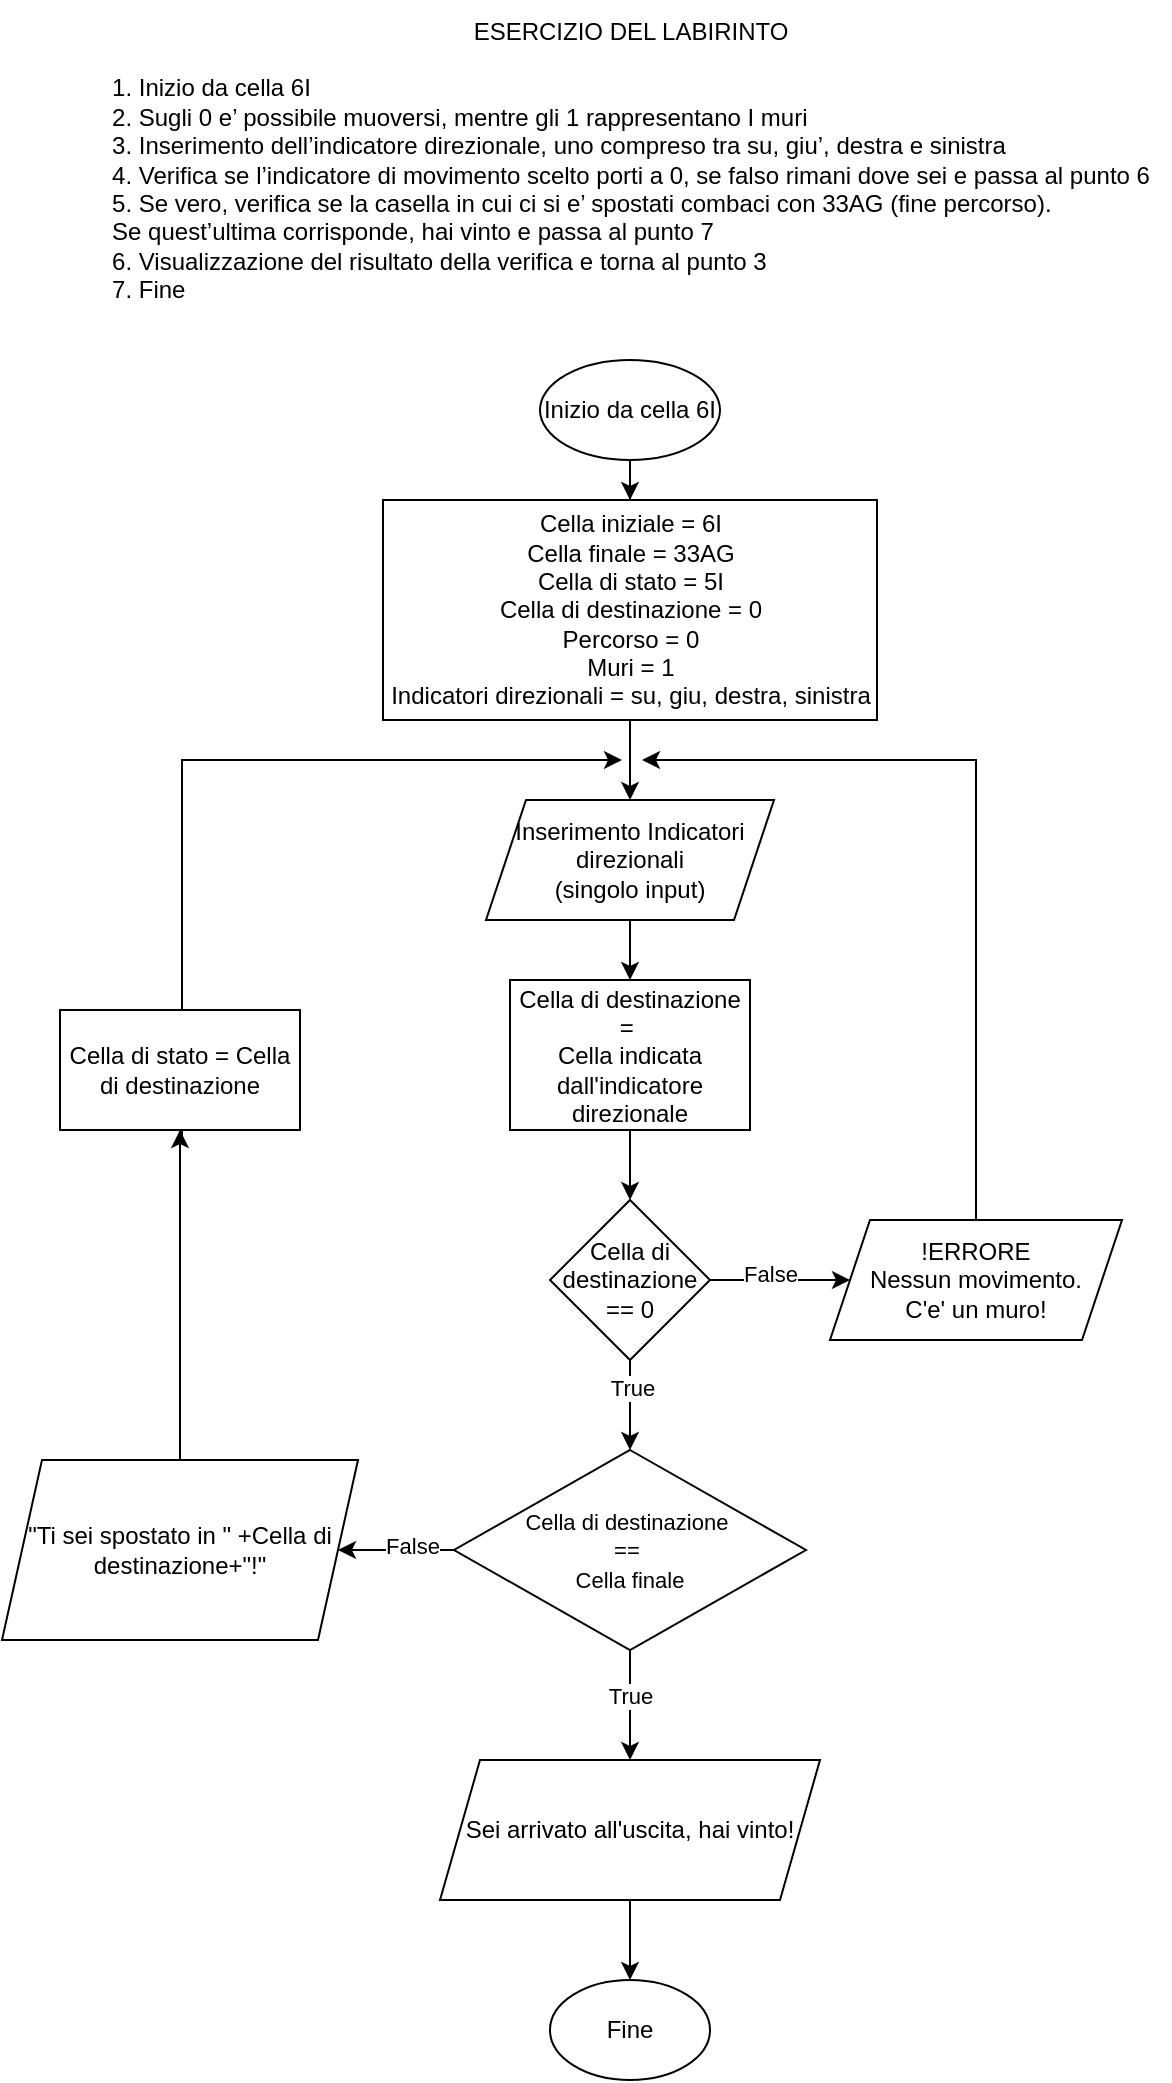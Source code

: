 <mxfile version="24.7.17">
  <diagram id="C5RBs43oDa-KdzZeNtuy" name="Page-1">
    <mxGraphModel dx="1803" dy="1021" grid="1" gridSize="10" guides="1" tooltips="1" connect="1" arrows="1" fold="1" page="1" pageScale="1" pageWidth="827" pageHeight="1169" math="0" shadow="0">
      <root>
        <mxCell id="WIyWlLk6GJQsqaUBKTNV-0" />
        <mxCell id="WIyWlLk6GJQsqaUBKTNV-1" parent="WIyWlLk6GJQsqaUBKTNV-0" />
        <mxCell id="wpcpHTcB4ovZIHiMq7sZ-0" value="&lt;div&gt;ESERCIZIO DEL LABIRINTO&lt;/div&gt;&lt;div&gt;&lt;br&gt;&lt;/div&gt;&lt;div style=&quot;text-align: left;&quot;&gt;&lt;span style=&quot;background-color: initial;&quot;&gt;1. Inizio da cella 6I&lt;/span&gt;&lt;/div&gt;&lt;div style=&quot;text-align: left;&quot;&gt;2. Sugli 0 e’ possibile muoversi, mentre gli 1 rappresentano I muri&lt;/div&gt;&lt;div style=&quot;text-align: left;&quot;&gt;3. Inserimento dell’indicatore direzionale, uno compreso tra su, giu’, destra e sinistra&lt;br&gt;&lt;/div&gt;&lt;div style=&quot;text-align: left;&quot;&gt;4. Verifica se l’indicatore di movimento scelto porti a 0, se falso rimani dove sei e passa al punto 6&lt;br&gt;&lt;/div&gt;&lt;div style=&quot;text-align: left;&quot;&gt;5. Se vero, verifica se la casella in cui ci si e’ spostati combaci con 33AG (fine percorso).&amp;nbsp;&lt;/div&gt;&lt;div style=&quot;text-align: left;&quot;&gt;Se quest’ultima corrisponde, hai vinto e passa al punto 7&lt;br&gt;&lt;/div&gt;&lt;div style=&quot;text-align: left;&quot;&gt;6. Visualizzazione del risultato della verifica e torna al punto 3&lt;br&gt;&lt;/div&gt;&lt;div style=&quot;text-align: left;&quot;&gt;7. Fine&lt;br&gt;&lt;/div&gt;" style="text;html=1;align=center;verticalAlign=middle;resizable=0;points=[];autosize=1;strokeColor=none;fillColor=none;" vertex="1" parent="WIyWlLk6GJQsqaUBKTNV-1">
          <mxGeometry x="144" y="50" width="540" height="160" as="geometry" />
        </mxCell>
        <mxCell id="wpcpHTcB4ovZIHiMq7sZ-3" value="" style="edgeStyle=orthogonalEdgeStyle;rounded=0;orthogonalLoop=1;jettySize=auto;html=1;" edge="1" parent="WIyWlLk6GJQsqaUBKTNV-1" source="wpcpHTcB4ovZIHiMq7sZ-1" target="wpcpHTcB4ovZIHiMq7sZ-2">
          <mxGeometry relative="1" as="geometry" />
        </mxCell>
        <mxCell id="wpcpHTcB4ovZIHiMq7sZ-1" value="Inizio da cella 6I" style="ellipse;whiteSpace=wrap;html=1;" vertex="1" parent="WIyWlLk6GJQsqaUBKTNV-1">
          <mxGeometry x="369" y="230" width="90" height="50" as="geometry" />
        </mxCell>
        <mxCell id="wpcpHTcB4ovZIHiMq7sZ-5" value="" style="edgeStyle=orthogonalEdgeStyle;rounded=0;orthogonalLoop=1;jettySize=auto;html=1;" edge="1" parent="WIyWlLk6GJQsqaUBKTNV-1" source="wpcpHTcB4ovZIHiMq7sZ-2" target="wpcpHTcB4ovZIHiMq7sZ-4">
          <mxGeometry relative="1" as="geometry" />
        </mxCell>
        <mxCell id="wpcpHTcB4ovZIHiMq7sZ-2" value="Cella iniziale = 6I&lt;div&gt;Cella finale = 33AG&lt;/div&gt;&lt;div&gt;Cella di stato = 5I&lt;/div&gt;&lt;div&gt;Cella di destinazione = 0&lt;/div&gt;&lt;div&gt;Percorso = 0&lt;/div&gt;&lt;div&gt;Muri = 1&lt;/div&gt;&lt;div&gt;Indicatori direzionali = su, giu, destra, sinistra&lt;/div&gt;" style="whiteSpace=wrap;html=1;" vertex="1" parent="WIyWlLk6GJQsqaUBKTNV-1">
          <mxGeometry x="290.5" y="300" width="247" height="110" as="geometry" />
        </mxCell>
        <mxCell id="wpcpHTcB4ovZIHiMq7sZ-9" value="" style="edgeStyle=orthogonalEdgeStyle;rounded=0;orthogonalLoop=1;jettySize=auto;html=1;" edge="1" parent="WIyWlLk6GJQsqaUBKTNV-1" source="wpcpHTcB4ovZIHiMq7sZ-4" target="wpcpHTcB4ovZIHiMq7sZ-8">
          <mxGeometry relative="1" as="geometry" />
        </mxCell>
        <mxCell id="wpcpHTcB4ovZIHiMq7sZ-4" value="Inserimento Indicatori direzionali&lt;div&gt;(singolo input)&lt;/div&gt;" style="shape=parallelogram;perimeter=parallelogramPerimeter;whiteSpace=wrap;html=1;fixedSize=1;" vertex="1" parent="WIyWlLk6GJQsqaUBKTNV-1">
          <mxGeometry x="342" y="450" width="144" height="60" as="geometry" />
        </mxCell>
        <mxCell id="wpcpHTcB4ovZIHiMq7sZ-11" value="" style="edgeStyle=orthogonalEdgeStyle;rounded=0;orthogonalLoop=1;jettySize=auto;html=1;" edge="1" parent="WIyWlLk6GJQsqaUBKTNV-1" source="wpcpHTcB4ovZIHiMq7sZ-8" target="wpcpHTcB4ovZIHiMq7sZ-10">
          <mxGeometry relative="1" as="geometry" />
        </mxCell>
        <mxCell id="wpcpHTcB4ovZIHiMq7sZ-8" value="Cella di destinazione =&amp;nbsp;&lt;div&gt;Cella indicata dall&#39;indicatore direzionale&lt;/div&gt;" style="whiteSpace=wrap;html=1;" vertex="1" parent="WIyWlLk6GJQsqaUBKTNV-1">
          <mxGeometry x="354" y="540" width="120" height="75" as="geometry" />
        </mxCell>
        <mxCell id="wpcpHTcB4ovZIHiMq7sZ-13" value="" style="edgeStyle=orthogonalEdgeStyle;rounded=0;orthogonalLoop=1;jettySize=auto;html=1;" edge="1" parent="WIyWlLk6GJQsqaUBKTNV-1" source="wpcpHTcB4ovZIHiMq7sZ-10" target="wpcpHTcB4ovZIHiMq7sZ-12">
          <mxGeometry relative="1" as="geometry" />
        </mxCell>
        <mxCell id="wpcpHTcB4ovZIHiMq7sZ-14" value="False" style="edgeLabel;html=1;align=center;verticalAlign=middle;resizable=0;points=[];" vertex="1" connectable="0" parent="wpcpHTcB4ovZIHiMq7sZ-13">
          <mxGeometry x="-0.155" y="3" relative="1" as="geometry">
            <mxPoint as="offset" />
          </mxGeometry>
        </mxCell>
        <mxCell id="wpcpHTcB4ovZIHiMq7sZ-17" value="" style="edgeStyle=orthogonalEdgeStyle;rounded=0;orthogonalLoop=1;jettySize=auto;html=1;" edge="1" parent="WIyWlLk6GJQsqaUBKTNV-1" source="wpcpHTcB4ovZIHiMq7sZ-10" target="wpcpHTcB4ovZIHiMq7sZ-16">
          <mxGeometry relative="1" as="geometry" />
        </mxCell>
        <mxCell id="wpcpHTcB4ovZIHiMq7sZ-18" value="True" style="edgeLabel;html=1;align=center;verticalAlign=middle;resizable=0;points=[];" vertex="1" connectable="0" parent="wpcpHTcB4ovZIHiMq7sZ-17">
          <mxGeometry x="-0.376" y="1" relative="1" as="geometry">
            <mxPoint as="offset" />
          </mxGeometry>
        </mxCell>
        <mxCell id="wpcpHTcB4ovZIHiMq7sZ-10" value="Cella di destinazione == 0" style="rhombus;whiteSpace=wrap;html=1;" vertex="1" parent="WIyWlLk6GJQsqaUBKTNV-1">
          <mxGeometry x="374" y="650" width="80" height="80" as="geometry" />
        </mxCell>
        <mxCell id="wpcpHTcB4ovZIHiMq7sZ-15" style="edgeStyle=orthogonalEdgeStyle;rounded=0;orthogonalLoop=1;jettySize=auto;html=1;exitX=0.5;exitY=0;exitDx=0;exitDy=0;" edge="1" parent="WIyWlLk6GJQsqaUBKTNV-1" source="wpcpHTcB4ovZIHiMq7sZ-12">
          <mxGeometry relative="1" as="geometry">
            <mxPoint x="420" y="430" as="targetPoint" />
            <Array as="points">
              <mxPoint x="587" y="430" />
              <mxPoint x="464" y="430" />
            </Array>
          </mxGeometry>
        </mxCell>
        <mxCell id="wpcpHTcB4ovZIHiMq7sZ-12" value="&lt;div&gt;!ERRORE&lt;/div&gt;Nessun movimento.&lt;div&gt;C&#39;e&#39; un muro!&lt;/div&gt;" style="shape=parallelogram;perimeter=parallelogramPerimeter;whiteSpace=wrap;html=1;fixedSize=1;" vertex="1" parent="WIyWlLk6GJQsqaUBKTNV-1">
          <mxGeometry x="514" y="660" width="146" height="60" as="geometry" />
        </mxCell>
        <mxCell id="wpcpHTcB4ovZIHiMq7sZ-20" value="" style="edgeStyle=orthogonalEdgeStyle;rounded=0;orthogonalLoop=1;jettySize=auto;html=1;" edge="1" parent="WIyWlLk6GJQsqaUBKTNV-1" source="wpcpHTcB4ovZIHiMq7sZ-16" target="wpcpHTcB4ovZIHiMq7sZ-19">
          <mxGeometry relative="1" as="geometry" />
        </mxCell>
        <mxCell id="wpcpHTcB4ovZIHiMq7sZ-21" value="True" style="edgeLabel;html=1;align=center;verticalAlign=middle;resizable=0;points=[];" vertex="1" connectable="0" parent="wpcpHTcB4ovZIHiMq7sZ-20">
          <mxGeometry x="-0.18" relative="1" as="geometry">
            <mxPoint as="offset" />
          </mxGeometry>
        </mxCell>
        <mxCell id="wpcpHTcB4ovZIHiMq7sZ-25" value="" style="edgeStyle=orthogonalEdgeStyle;rounded=0;orthogonalLoop=1;jettySize=auto;html=1;" edge="1" parent="WIyWlLk6GJQsqaUBKTNV-1" source="wpcpHTcB4ovZIHiMq7sZ-16" target="wpcpHTcB4ovZIHiMq7sZ-24">
          <mxGeometry relative="1" as="geometry" />
        </mxCell>
        <mxCell id="wpcpHTcB4ovZIHiMq7sZ-27" value="False" style="edgeLabel;html=1;align=center;verticalAlign=middle;resizable=0;points=[];" vertex="1" connectable="0" parent="wpcpHTcB4ovZIHiMq7sZ-25">
          <mxGeometry x="-0.27" y="-2" relative="1" as="geometry">
            <mxPoint as="offset" />
          </mxGeometry>
        </mxCell>
        <mxCell id="wpcpHTcB4ovZIHiMq7sZ-16" value="&lt;font style=&quot;font-size: 11px;&quot;&gt;Cella di destinazione&amp;nbsp;&lt;/font&gt;&lt;div&gt;&lt;font style=&quot;font-size: 11px;&quot;&gt;==&amp;nbsp;&lt;/font&gt;&lt;/div&gt;&lt;div&gt;&lt;font style=&quot;font-size: 11px;&quot;&gt;Cella finale&lt;/font&gt;&lt;/div&gt;" style="rhombus;whiteSpace=wrap;html=1;" vertex="1" parent="WIyWlLk6GJQsqaUBKTNV-1">
          <mxGeometry x="326" y="775" width="176" height="100" as="geometry" />
        </mxCell>
        <mxCell id="wpcpHTcB4ovZIHiMq7sZ-23" value="" style="edgeStyle=orthogonalEdgeStyle;rounded=0;orthogonalLoop=1;jettySize=auto;html=1;" edge="1" parent="WIyWlLk6GJQsqaUBKTNV-1" source="wpcpHTcB4ovZIHiMq7sZ-19" target="wpcpHTcB4ovZIHiMq7sZ-22">
          <mxGeometry relative="1" as="geometry" />
        </mxCell>
        <mxCell id="wpcpHTcB4ovZIHiMq7sZ-19" value="Sei arrivato all&#39;uscita, hai vinto!" style="shape=parallelogram;perimeter=parallelogramPerimeter;whiteSpace=wrap;html=1;fixedSize=1;" vertex="1" parent="WIyWlLk6GJQsqaUBKTNV-1">
          <mxGeometry x="319" y="930" width="190" height="70" as="geometry" />
        </mxCell>
        <mxCell id="wpcpHTcB4ovZIHiMq7sZ-22" value="Fine" style="ellipse;whiteSpace=wrap;html=1;" vertex="1" parent="WIyWlLk6GJQsqaUBKTNV-1">
          <mxGeometry x="374" y="1040" width="80" height="50" as="geometry" />
        </mxCell>
        <mxCell id="wpcpHTcB4ovZIHiMq7sZ-29" value="" style="edgeStyle=orthogonalEdgeStyle;rounded=0;orthogonalLoop=1;jettySize=auto;html=1;" edge="1" parent="WIyWlLk6GJQsqaUBKTNV-1" source="wpcpHTcB4ovZIHiMq7sZ-24" target="wpcpHTcB4ovZIHiMq7sZ-28">
          <mxGeometry relative="1" as="geometry" />
        </mxCell>
        <mxCell id="wpcpHTcB4ovZIHiMq7sZ-24" value="&quot;Ti sei spostato in &quot; +Cella di destinazione+&quot;!&quot;" style="shape=parallelogram;perimeter=parallelogramPerimeter;whiteSpace=wrap;html=1;fixedSize=1;" vertex="1" parent="WIyWlLk6GJQsqaUBKTNV-1">
          <mxGeometry x="100" y="780" width="178" height="90" as="geometry" />
        </mxCell>
        <mxCell id="wpcpHTcB4ovZIHiMq7sZ-30" style="edgeStyle=orthogonalEdgeStyle;rounded=0;orthogonalLoop=1;jettySize=auto;html=1;exitX=0.5;exitY=0;exitDx=0;exitDy=0;" edge="1" parent="WIyWlLk6GJQsqaUBKTNV-1" source="wpcpHTcB4ovZIHiMq7sZ-28">
          <mxGeometry relative="1" as="geometry">
            <mxPoint x="410" y="430" as="targetPoint" />
            <Array as="points">
              <mxPoint x="190" y="620" />
              <mxPoint x="190" y="430" />
            </Array>
          </mxGeometry>
        </mxCell>
        <mxCell id="wpcpHTcB4ovZIHiMq7sZ-28" value="Cella di stato = Cella di destinazione" style="whiteSpace=wrap;html=1;" vertex="1" parent="WIyWlLk6GJQsqaUBKTNV-1">
          <mxGeometry x="129" y="555" width="120" height="60" as="geometry" />
        </mxCell>
      </root>
    </mxGraphModel>
  </diagram>
</mxfile>
